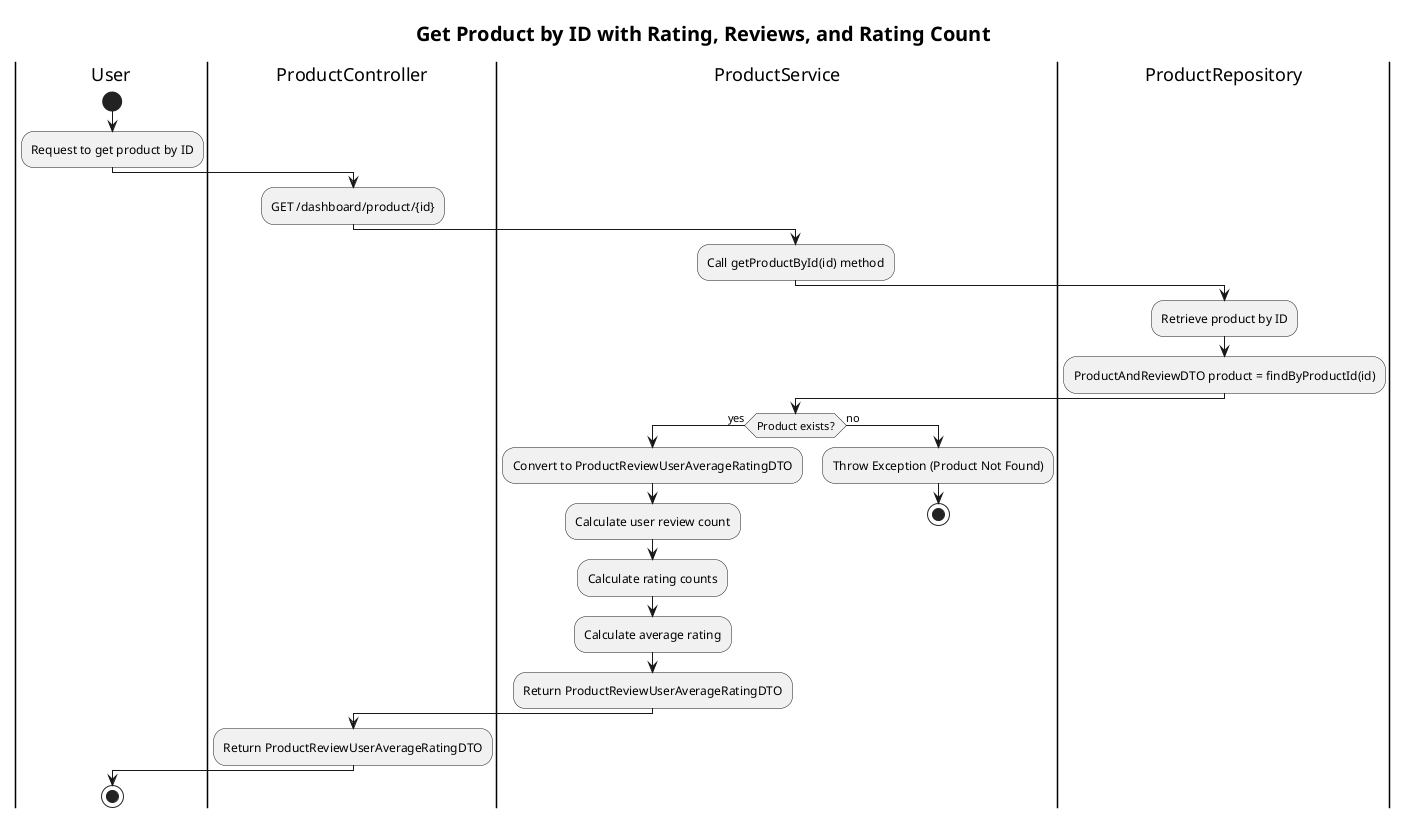 @startuml
title <size:20>Get Product by ID with Rating, Reviews, and Rating Count</size>
|User|
start
:Request to get product by ID;

|ProductController|
:GET /dashboard/product/{id};

|ProductService|
:Call getProductById(id) method;

|ProductRepository|
:Retrieve product by ID;
:ProductAndReviewDTO product = findByProductId(id);

|ProductService|
if (Product exists?) then (yes)
    :Convert to ProductReviewUserAverageRatingDTO;
    :Calculate user review count;
    :Calculate rating counts;
    :Calculate average rating;
    :Return ProductReviewUserAverageRatingDTO;
else (no)
    :Throw Exception (Product Not Found);
    stop
endif

|ProductController|
:Return ProductReviewUserAverageRatingDTO;

|User|
stop
@enduml
